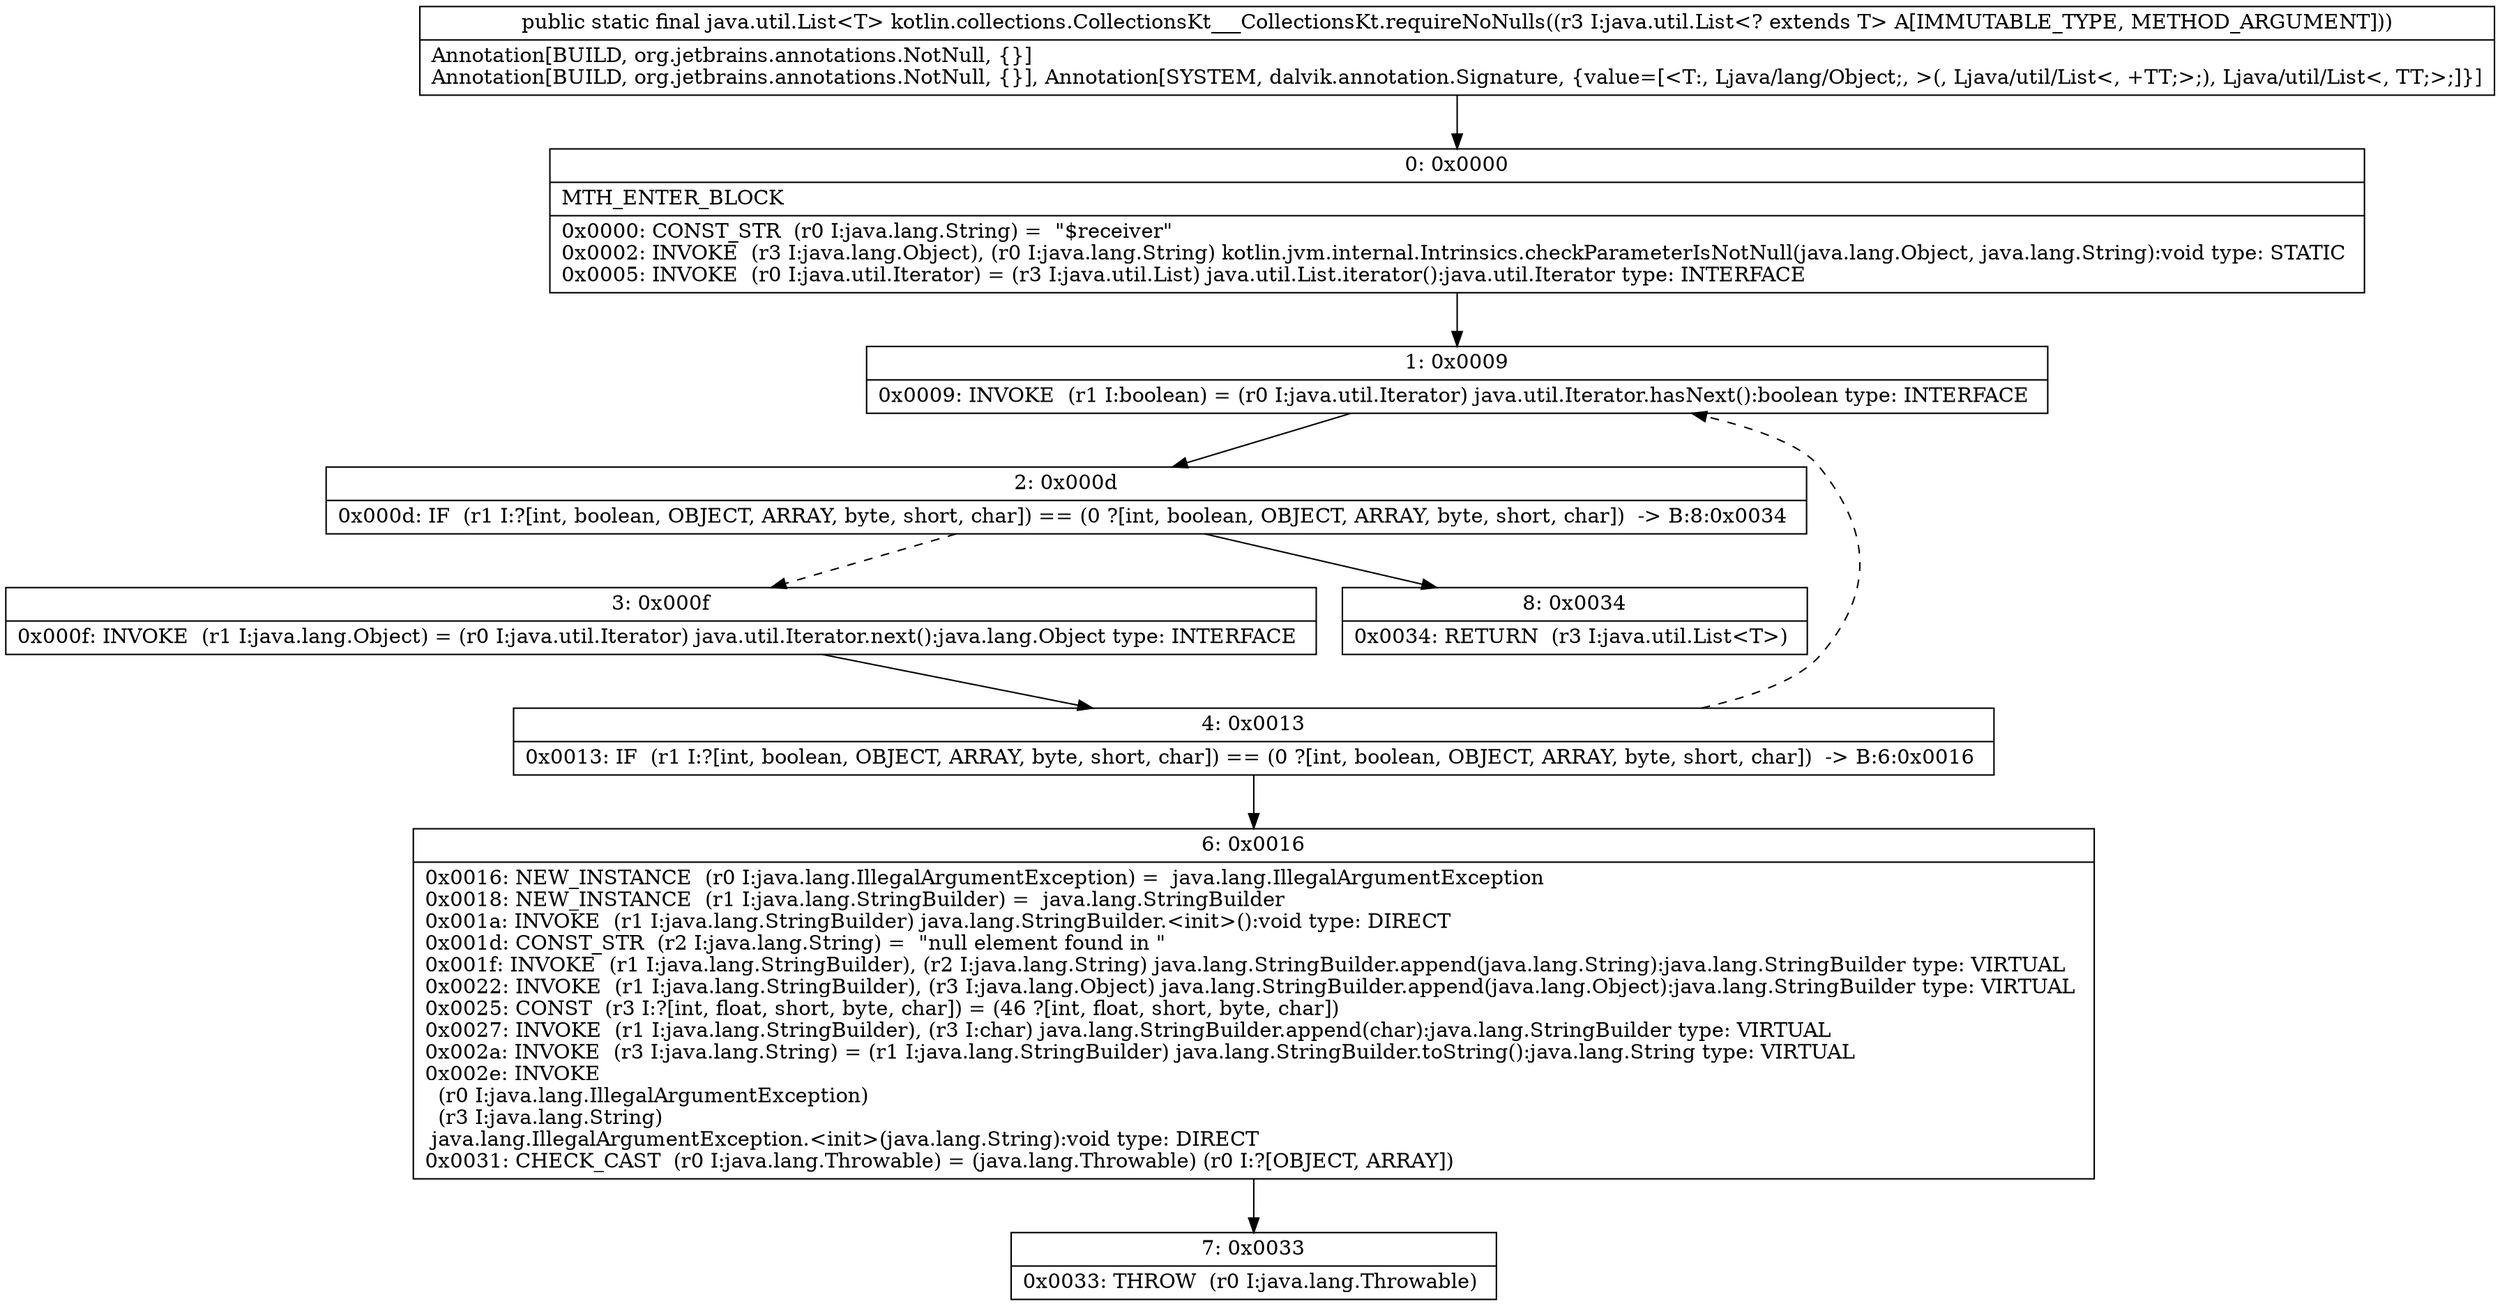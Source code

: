 digraph "CFG forkotlin.collections.CollectionsKt___CollectionsKt.requireNoNulls(Ljava\/util\/List;)Ljava\/util\/List;" {
Node_0 [shape=record,label="{0\:\ 0x0000|MTH_ENTER_BLOCK\l|0x0000: CONST_STR  (r0 I:java.lang.String) =  \"$receiver\" \l0x0002: INVOKE  (r3 I:java.lang.Object), (r0 I:java.lang.String) kotlin.jvm.internal.Intrinsics.checkParameterIsNotNull(java.lang.Object, java.lang.String):void type: STATIC \l0x0005: INVOKE  (r0 I:java.util.Iterator) = (r3 I:java.util.List) java.util.List.iterator():java.util.Iterator type: INTERFACE \l}"];
Node_1 [shape=record,label="{1\:\ 0x0009|0x0009: INVOKE  (r1 I:boolean) = (r0 I:java.util.Iterator) java.util.Iterator.hasNext():boolean type: INTERFACE \l}"];
Node_2 [shape=record,label="{2\:\ 0x000d|0x000d: IF  (r1 I:?[int, boolean, OBJECT, ARRAY, byte, short, char]) == (0 ?[int, boolean, OBJECT, ARRAY, byte, short, char])  \-\> B:8:0x0034 \l}"];
Node_3 [shape=record,label="{3\:\ 0x000f|0x000f: INVOKE  (r1 I:java.lang.Object) = (r0 I:java.util.Iterator) java.util.Iterator.next():java.lang.Object type: INTERFACE \l}"];
Node_4 [shape=record,label="{4\:\ 0x0013|0x0013: IF  (r1 I:?[int, boolean, OBJECT, ARRAY, byte, short, char]) == (0 ?[int, boolean, OBJECT, ARRAY, byte, short, char])  \-\> B:6:0x0016 \l}"];
Node_6 [shape=record,label="{6\:\ 0x0016|0x0016: NEW_INSTANCE  (r0 I:java.lang.IllegalArgumentException) =  java.lang.IllegalArgumentException \l0x0018: NEW_INSTANCE  (r1 I:java.lang.StringBuilder) =  java.lang.StringBuilder \l0x001a: INVOKE  (r1 I:java.lang.StringBuilder) java.lang.StringBuilder.\<init\>():void type: DIRECT \l0x001d: CONST_STR  (r2 I:java.lang.String) =  \"null element found in \" \l0x001f: INVOKE  (r1 I:java.lang.StringBuilder), (r2 I:java.lang.String) java.lang.StringBuilder.append(java.lang.String):java.lang.StringBuilder type: VIRTUAL \l0x0022: INVOKE  (r1 I:java.lang.StringBuilder), (r3 I:java.lang.Object) java.lang.StringBuilder.append(java.lang.Object):java.lang.StringBuilder type: VIRTUAL \l0x0025: CONST  (r3 I:?[int, float, short, byte, char]) = (46 ?[int, float, short, byte, char]) \l0x0027: INVOKE  (r1 I:java.lang.StringBuilder), (r3 I:char) java.lang.StringBuilder.append(char):java.lang.StringBuilder type: VIRTUAL \l0x002a: INVOKE  (r3 I:java.lang.String) = (r1 I:java.lang.StringBuilder) java.lang.StringBuilder.toString():java.lang.String type: VIRTUAL \l0x002e: INVOKE  \l  (r0 I:java.lang.IllegalArgumentException)\l  (r3 I:java.lang.String)\l java.lang.IllegalArgumentException.\<init\>(java.lang.String):void type: DIRECT \l0x0031: CHECK_CAST  (r0 I:java.lang.Throwable) = (java.lang.Throwable) (r0 I:?[OBJECT, ARRAY]) \l}"];
Node_7 [shape=record,label="{7\:\ 0x0033|0x0033: THROW  (r0 I:java.lang.Throwable) \l}"];
Node_8 [shape=record,label="{8\:\ 0x0034|0x0034: RETURN  (r3 I:java.util.List\<T\>) \l}"];
MethodNode[shape=record,label="{public static final java.util.List\<T\> kotlin.collections.CollectionsKt___CollectionsKt.requireNoNulls((r3 I:java.util.List\<? extends T\> A[IMMUTABLE_TYPE, METHOD_ARGUMENT]))  | Annotation[BUILD, org.jetbrains.annotations.NotNull, \{\}]\lAnnotation[BUILD, org.jetbrains.annotations.NotNull, \{\}], Annotation[SYSTEM, dalvik.annotation.Signature, \{value=[\<T:, Ljava\/lang\/Object;, \>(, Ljava\/util\/List\<, +TT;\>;), Ljava\/util\/List\<, TT;\>;]\}]\l}"];
MethodNode -> Node_0;
Node_0 -> Node_1;
Node_1 -> Node_2;
Node_2 -> Node_3[style=dashed];
Node_2 -> Node_8;
Node_3 -> Node_4;
Node_4 -> Node_6;
Node_4 -> Node_1[style=dashed];
Node_6 -> Node_7;
}

